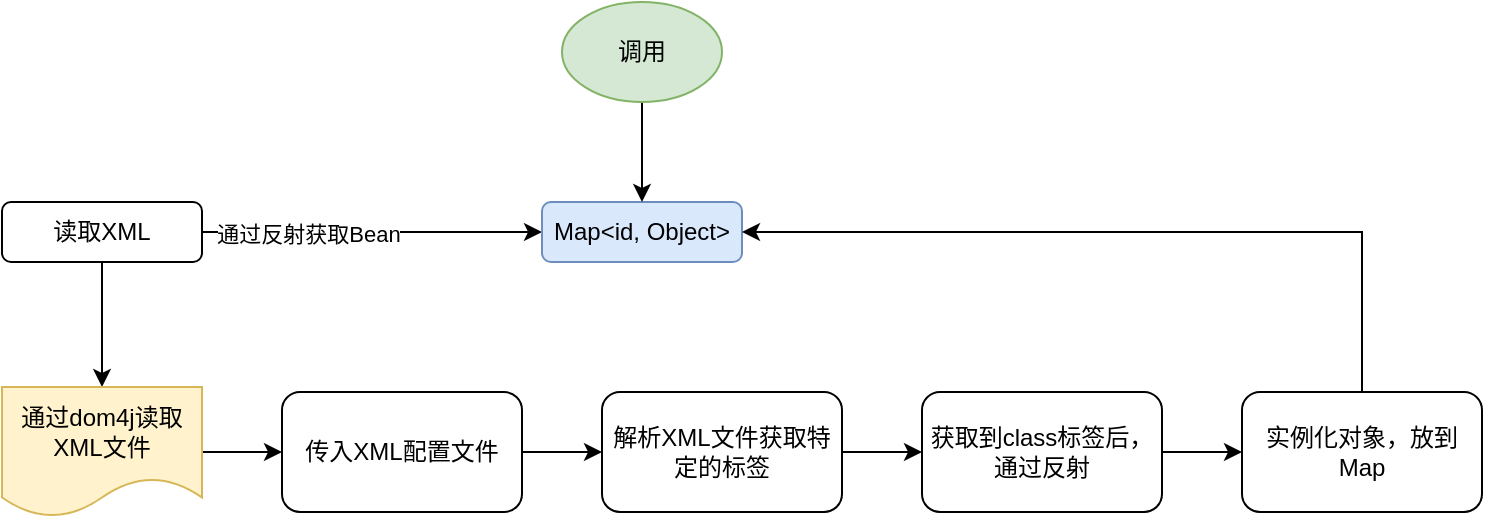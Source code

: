 <mxfile version="16.6.2" type="github">
  <diagram id="T7d45cLhsy7gTXaBxhxJ" name="Page-1">
    <mxGraphModel dx="946" dy="621" grid="1" gridSize="10" guides="1" tooltips="1" connect="1" arrows="1" fold="1" page="1" pageScale="1" pageWidth="827" pageHeight="1169" math="0" shadow="0">
      <root>
        <mxCell id="0" />
        <mxCell id="1" parent="0" />
        <mxCell id="JbUCphLJjqm0brtxgs2n-3" value="" style="edgeStyle=orthogonalEdgeStyle;rounded=0;orthogonalLoop=1;jettySize=auto;html=1;" edge="1" parent="1" source="JbUCphLJjqm0brtxgs2n-1" target="JbUCphLJjqm0brtxgs2n-2">
          <mxGeometry relative="1" as="geometry" />
        </mxCell>
        <mxCell id="JbUCphLJjqm0brtxgs2n-4" value="通过反射获取Bean" style="edgeLabel;html=1;align=center;verticalAlign=middle;resizable=0;points=[];" vertex="1" connectable="0" parent="JbUCphLJjqm0brtxgs2n-3">
          <mxGeometry x="-0.375" y="-1" relative="1" as="geometry">
            <mxPoint as="offset" />
          </mxGeometry>
        </mxCell>
        <mxCell id="JbUCphLJjqm0brtxgs2n-6" value="" style="edgeStyle=orthogonalEdgeStyle;rounded=0;orthogonalLoop=1;jettySize=auto;html=1;" edge="1" parent="1" source="JbUCphLJjqm0brtxgs2n-1" target="JbUCphLJjqm0brtxgs2n-5">
          <mxGeometry relative="1" as="geometry" />
        </mxCell>
        <mxCell id="JbUCphLJjqm0brtxgs2n-1" value="读取XML" style="rounded=1;whiteSpace=wrap;html=1;" vertex="1" parent="1">
          <mxGeometry x="60" y="120" width="100" height="30" as="geometry" />
        </mxCell>
        <mxCell id="JbUCphLJjqm0brtxgs2n-2" value="Map&amp;lt;id, Object&amp;gt;" style="whiteSpace=wrap;html=1;rounded=1;fillColor=#dae8fc;strokeColor=#6c8ebf;" vertex="1" parent="1">
          <mxGeometry x="330" y="120" width="100" height="30" as="geometry" />
        </mxCell>
        <mxCell id="JbUCphLJjqm0brtxgs2n-8" value="" style="edgeStyle=orthogonalEdgeStyle;rounded=0;orthogonalLoop=1;jettySize=auto;html=1;" edge="1" parent="1" source="JbUCphLJjqm0brtxgs2n-5" target="JbUCphLJjqm0brtxgs2n-7">
          <mxGeometry relative="1" as="geometry" />
        </mxCell>
        <mxCell id="JbUCphLJjqm0brtxgs2n-5" value="通过dom4j读取XML文件" style="shape=document;whiteSpace=wrap;html=1;boundedLbl=1;rounded=1;fillColor=#fff2cc;strokeColor=#d6b656;" vertex="1" parent="1">
          <mxGeometry x="60" y="212.5" width="100" height="65" as="geometry" />
        </mxCell>
        <mxCell id="JbUCphLJjqm0brtxgs2n-10" value="" style="edgeStyle=orthogonalEdgeStyle;rounded=0;orthogonalLoop=1;jettySize=auto;html=1;" edge="1" parent="1" source="JbUCphLJjqm0brtxgs2n-7" target="JbUCphLJjqm0brtxgs2n-9">
          <mxGeometry relative="1" as="geometry" />
        </mxCell>
        <mxCell id="JbUCphLJjqm0brtxgs2n-7" value="传入XML配置文件" style="whiteSpace=wrap;html=1;rounded=1;" vertex="1" parent="1">
          <mxGeometry x="200" y="215" width="120" height="60" as="geometry" />
        </mxCell>
        <mxCell id="JbUCphLJjqm0brtxgs2n-12" value="" style="edgeStyle=orthogonalEdgeStyle;rounded=0;orthogonalLoop=1;jettySize=auto;html=1;" edge="1" parent="1" source="JbUCphLJjqm0brtxgs2n-9" target="JbUCphLJjqm0brtxgs2n-11">
          <mxGeometry relative="1" as="geometry" />
        </mxCell>
        <mxCell id="JbUCphLJjqm0brtxgs2n-9" value="解析XML文件获取特定的标签" style="whiteSpace=wrap;html=1;rounded=1;" vertex="1" parent="1">
          <mxGeometry x="360" y="215" width="120" height="60" as="geometry" />
        </mxCell>
        <mxCell id="JbUCphLJjqm0brtxgs2n-14" value="" style="edgeStyle=orthogonalEdgeStyle;rounded=0;orthogonalLoop=1;jettySize=auto;html=1;" edge="1" parent="1" source="JbUCphLJjqm0brtxgs2n-11" target="JbUCphLJjqm0brtxgs2n-13">
          <mxGeometry relative="1" as="geometry" />
        </mxCell>
        <mxCell id="JbUCphLJjqm0brtxgs2n-11" value="获取到class标签后，通过反射" style="whiteSpace=wrap;html=1;rounded=1;" vertex="1" parent="1">
          <mxGeometry x="520" y="215" width="120" height="60" as="geometry" />
        </mxCell>
        <mxCell id="JbUCphLJjqm0brtxgs2n-17" style="edgeStyle=orthogonalEdgeStyle;rounded=0;orthogonalLoop=1;jettySize=auto;html=1;exitX=0.5;exitY=0;exitDx=0;exitDy=0;entryX=1;entryY=0.5;entryDx=0;entryDy=0;" edge="1" parent="1" source="JbUCphLJjqm0brtxgs2n-13" target="JbUCphLJjqm0brtxgs2n-2">
          <mxGeometry relative="1" as="geometry" />
        </mxCell>
        <mxCell id="JbUCphLJjqm0brtxgs2n-13" value="实例化对象，放到Map" style="whiteSpace=wrap;html=1;rounded=1;" vertex="1" parent="1">
          <mxGeometry x="680" y="215" width="120" height="60" as="geometry" />
        </mxCell>
        <mxCell id="JbUCphLJjqm0brtxgs2n-16" style="edgeStyle=orthogonalEdgeStyle;rounded=0;orthogonalLoop=1;jettySize=auto;html=1;exitX=0.5;exitY=1;exitDx=0;exitDy=0;entryX=0.5;entryY=0;entryDx=0;entryDy=0;" edge="1" parent="1" source="JbUCphLJjqm0brtxgs2n-15" target="JbUCphLJjqm0brtxgs2n-2">
          <mxGeometry relative="1" as="geometry" />
        </mxCell>
        <mxCell id="JbUCphLJjqm0brtxgs2n-15" value="调用" style="ellipse;whiteSpace=wrap;html=1;fillColor=#d5e8d4;strokeColor=#82b366;" vertex="1" parent="1">
          <mxGeometry x="340" y="20" width="80" height="50" as="geometry" />
        </mxCell>
      </root>
    </mxGraphModel>
  </diagram>
</mxfile>
